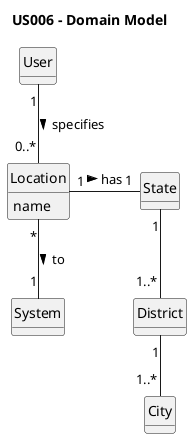 @startuml
skinparam monochrome true
skinparam packageStyle rectangle
skinparam shadowing false

skinparam classAttributeIconSize 0

hide circle
hide methods

title US006 - Domain Model

class User {
}

class Location {
   name
}

class State{
}

class District{
}

class City{
}

User "1" -- "0..*" Location : specifies >
Location "1" - "1" State : has >
State "1" -- "1..*" District
District "1" -- "1..*" City
Location "*" -- "1" System : to >

@enduml